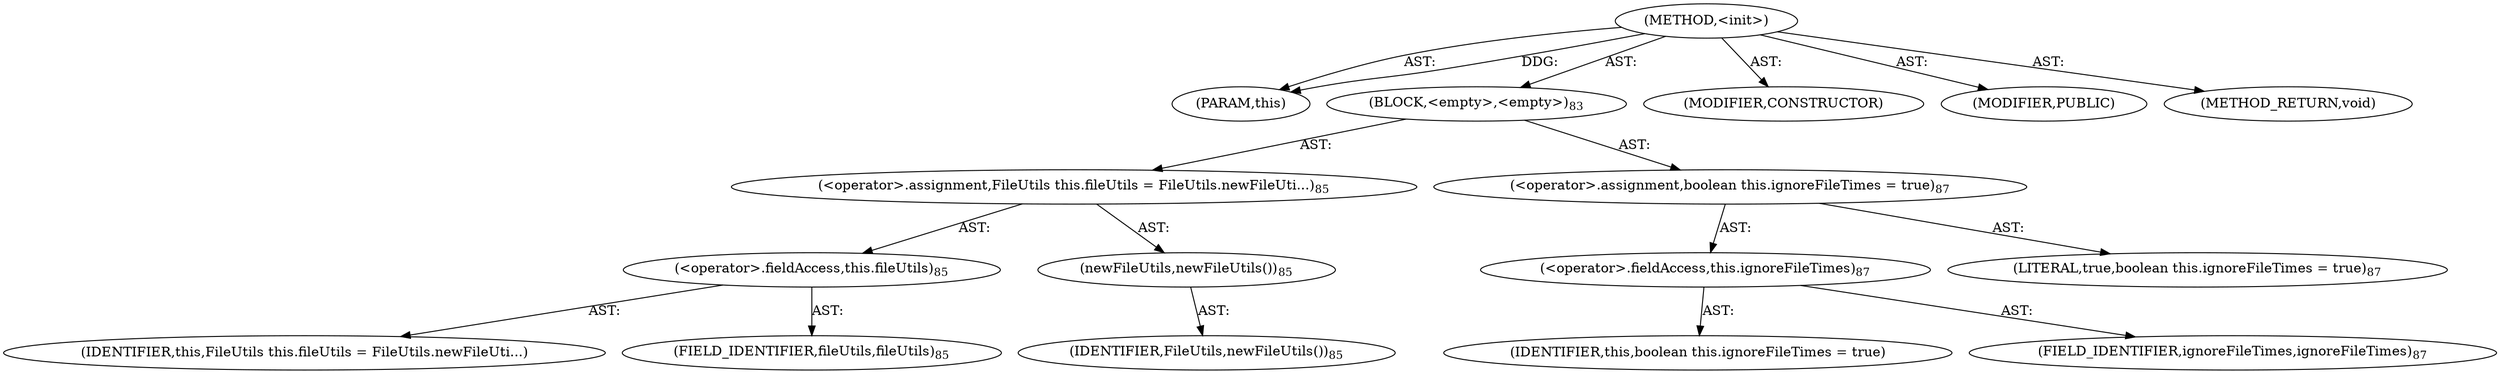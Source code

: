 digraph "&lt;init&gt;" {  
"111669149698" [label = <(METHOD,&lt;init&gt;)> ]
"115964116997" [label = <(PARAM,this)> ]
"25769803785" [label = <(BLOCK,&lt;empty&gt;,&lt;empty&gt;)<SUB>83</SUB>> ]
"30064771103" [label = <(&lt;operator&gt;.assignment,FileUtils this.fileUtils = FileUtils.newFileUti...)<SUB>85</SUB>> ]
"30064771104" [label = <(&lt;operator&gt;.fieldAccess,this.fileUtils)<SUB>85</SUB>> ]
"68719476760" [label = <(IDENTIFIER,this,FileUtils this.fileUtils = FileUtils.newFileUti...)> ]
"55834574851" [label = <(FIELD_IDENTIFIER,fileUtils,fileUtils)<SUB>85</SUB>> ]
"30064771105" [label = <(newFileUtils,newFileUtils())<SUB>85</SUB>> ]
"68719476761" [label = <(IDENTIFIER,FileUtils,newFileUtils())<SUB>85</SUB>> ]
"30064771106" [label = <(&lt;operator&gt;.assignment,boolean this.ignoreFileTimes = true)<SUB>87</SUB>> ]
"30064771107" [label = <(&lt;operator&gt;.fieldAccess,this.ignoreFileTimes)<SUB>87</SUB>> ]
"68719476762" [label = <(IDENTIFIER,this,boolean this.ignoreFileTimes = true)> ]
"55834574852" [label = <(FIELD_IDENTIFIER,ignoreFileTimes,ignoreFileTimes)<SUB>87</SUB>> ]
"90194313221" [label = <(LITERAL,true,boolean this.ignoreFileTimes = true)<SUB>87</SUB>> ]
"133143986182" [label = <(MODIFIER,CONSTRUCTOR)> ]
"133143986183" [label = <(MODIFIER,PUBLIC)> ]
"128849018882" [label = <(METHOD_RETURN,void)> ]
  "111669149698" -> "115964116997"  [ label = "AST: "] 
  "111669149698" -> "25769803785"  [ label = "AST: "] 
  "111669149698" -> "133143986182"  [ label = "AST: "] 
  "111669149698" -> "133143986183"  [ label = "AST: "] 
  "111669149698" -> "128849018882"  [ label = "AST: "] 
  "25769803785" -> "30064771103"  [ label = "AST: "] 
  "25769803785" -> "30064771106"  [ label = "AST: "] 
  "30064771103" -> "30064771104"  [ label = "AST: "] 
  "30064771103" -> "30064771105"  [ label = "AST: "] 
  "30064771104" -> "68719476760"  [ label = "AST: "] 
  "30064771104" -> "55834574851"  [ label = "AST: "] 
  "30064771105" -> "68719476761"  [ label = "AST: "] 
  "30064771106" -> "30064771107"  [ label = "AST: "] 
  "30064771106" -> "90194313221"  [ label = "AST: "] 
  "30064771107" -> "68719476762"  [ label = "AST: "] 
  "30064771107" -> "55834574852"  [ label = "AST: "] 
  "111669149698" -> "115964116997"  [ label = "DDG: "] 
}
